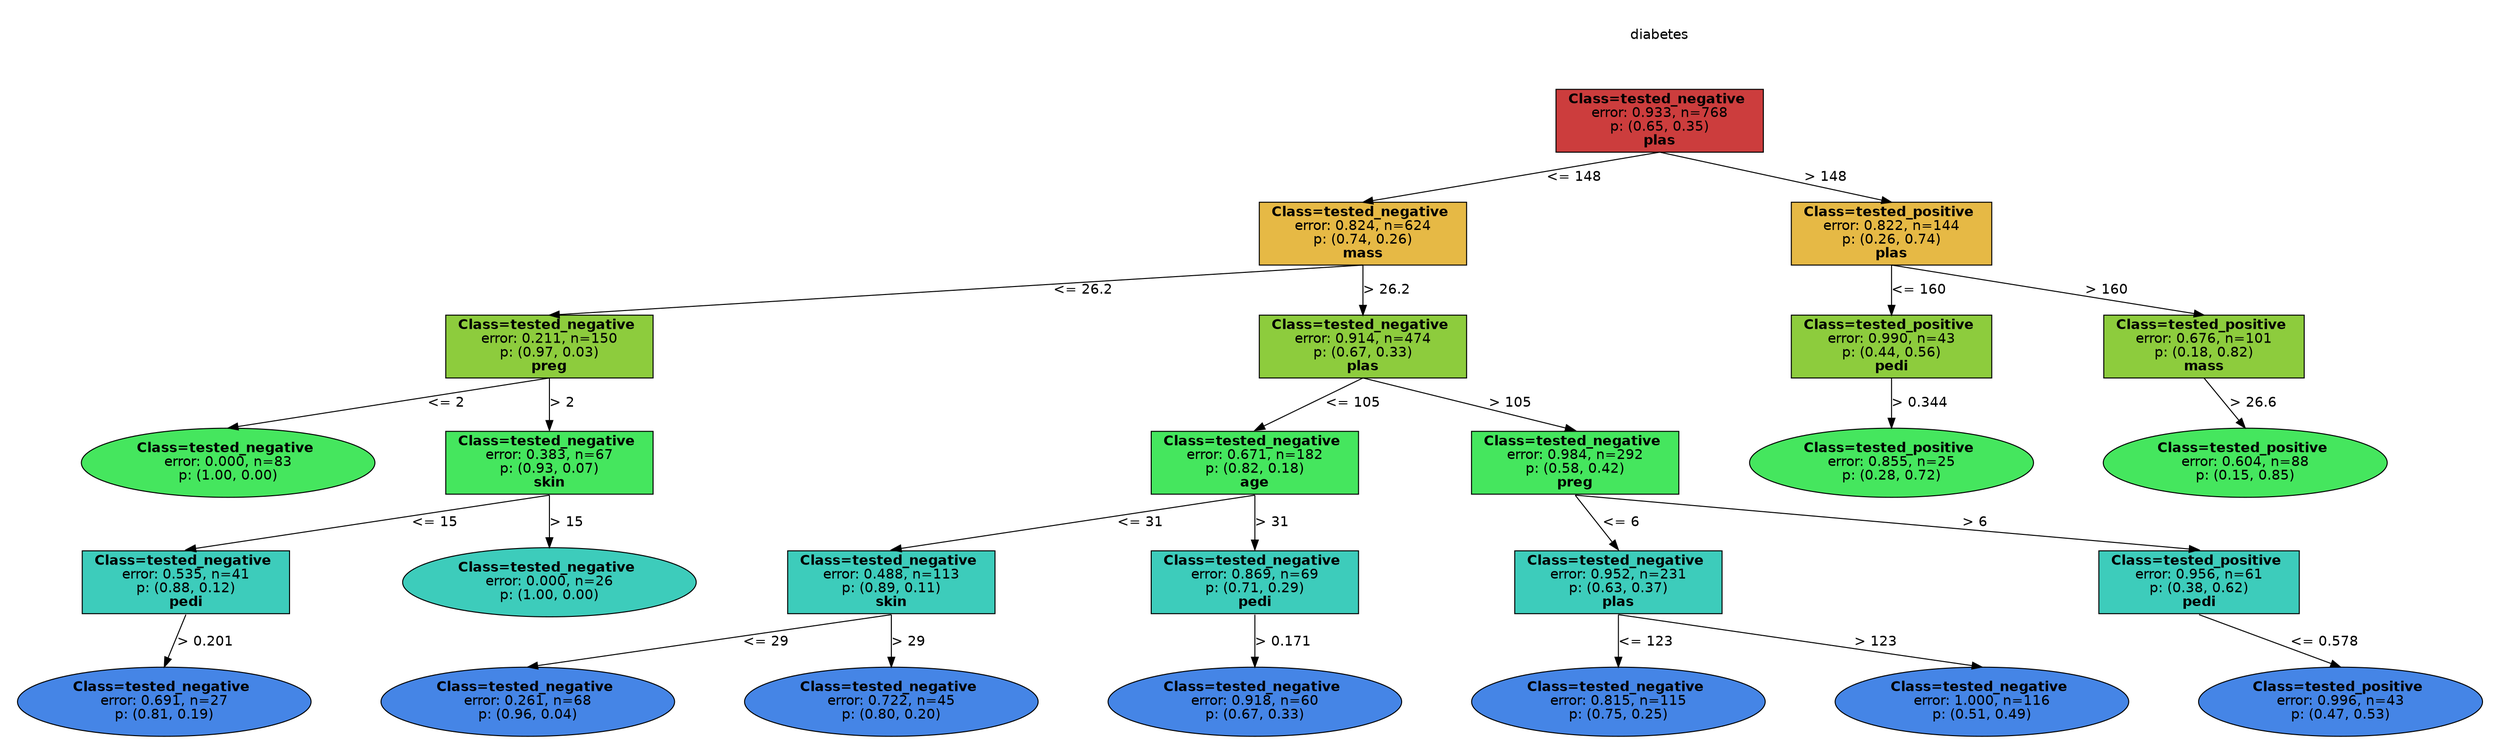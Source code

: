 digraph Tree {
splines=false;
graph [pad=".25", ranksep="0.5", nodesep="1"];
node [shape=rect, style="filled", color="black", fontname="helvetica",fillcolor="white"] ;
edge [fontname="helvetica"] ;
0 [label="diabetes", shape=plaintext];
0:s -> 1:n [style=invis];   
1 [label=<<b> Class=tested_negative </b> <br/> error: 0.933, n=768 <br/> p: (0.65, 0.35) <br/><b>plas</b>>, fillcolor="0.000 0.7 0.800", shape="rect"];
2 [label=<<b> Class=tested_negative </b> <br/> error: 0.824, n=624 <br/> p: (0.74, 0.26) <br/><b>mass</b>>, fillcolor="0.120 0.7 0.900", shape="rect"];
1:s -> 2:n [label="<= 148"] ;
3 [label=<<b> Class=tested_negative </b> <br/> error: 0.211, n=150 <br/> p: (0.97, 0.03) <br/><b>preg</b>>, fillcolor="0.240 0.7 0.800", shape="rect"];
2:s -> 3:n [label="<= 26.2"] ;
4 [label=<<b> Class=tested_negative </b> <br/> error: 0.000, n=83 <br/> p: (1.00, 0.00) >, fillcolor="0.360 0.7 0.900", shape="oval"];
3:s -> 4:n [label="<= 2"] ;
5 [label=<<b> Class=tested_negative </b> <br/> error: 0.383, n=67 <br/> p: (0.93, 0.07) <br/><b>skin</b>>, fillcolor="0.360 0.7 0.900", shape="rect"];
3:s -> 5:n [label="> 2"] ;
6 [label=<<b> Class=tested_negative </b> <br/> error: 0.535, n=41 <br/> p: (0.88, 0.12) <br/><b>pedi</b>>, fillcolor="0.480 0.7 0.800", shape="rect"];
5:s -> 6:n [label="<= 15"] ;
7 [label=<<b> Class=tested_negative </b> <br/> error: 0.691, n=27 <br/> p: (0.81, 0.19) >, fillcolor="0.600 0.7 0.900", shape="oval"];
6:s -> 7:n [label="> 0.201"] ;
8 [label=<<b> Class=tested_negative </b> <br/> error: 0.000, n=26 <br/> p: (1.00, 0.00) >, fillcolor="0.480 0.7 0.800", shape="oval"];
5:s -> 8:n [label="> 15"] ;
9 [label=<<b> Class=tested_negative </b> <br/> error: 0.914, n=474 <br/> p: (0.67, 0.33) <br/><b>plas</b>>, fillcolor="0.240 0.7 0.800", shape="rect"];
2:s -> 9:n [label="> 26.2"] ;
10 [label=<<b> Class=tested_negative </b> <br/> error: 0.671, n=182 <br/> p: (0.82, 0.18) <br/><b>age</b>>, fillcolor="0.360 0.7 0.900", shape="rect"];
9:s -> 10:n [label="<= 105"] ;
11 [label=<<b> Class=tested_negative </b> <br/> error: 0.488, n=113 <br/> p: (0.89, 0.11) <br/><b>skin</b>>, fillcolor="0.480 0.7 0.800", shape="rect"];
10:s -> 11:n [label="<= 31"] ;
12 [label=<<b> Class=tested_negative </b> <br/> error: 0.261, n=68 <br/> p: (0.96, 0.04) >, fillcolor="0.600 0.7 0.900", shape="oval"];
11:s -> 12:n [label="<= 29"] ;
13 [label=<<b> Class=tested_negative </b> <br/> error: 0.722, n=45 <br/> p: (0.80, 0.20) >, fillcolor="0.600 0.7 0.900", shape="oval"];
11:s -> 13:n [label="> 29"] ;
14 [label=<<b> Class=tested_negative </b> <br/> error: 0.869, n=69 <br/> p: (0.71, 0.29) <br/><b>pedi</b>>, fillcolor="0.480 0.7 0.800", shape="rect"];
10:s -> 14:n [label="> 31"] ;
15 [label=<<b> Class=tested_negative </b> <br/> error: 0.918, n=60 <br/> p: (0.67, 0.33) >, fillcolor="0.600 0.7 0.900", shape="oval"];
14:s -> 15:n [label="> 0.171"] ;
16 [label=<<b> Class=tested_negative </b> <br/> error: 0.984, n=292 <br/> p: (0.58, 0.42) <br/><b>preg</b>>, fillcolor="0.360 0.7 0.900", shape="rect"];
9:s -> 16:n [label="> 105"] ;
17 [label=<<b> Class=tested_negative </b> <br/> error: 0.952, n=231 <br/> p: (0.63, 0.37) <br/><b>plas</b>>, fillcolor="0.480 0.7 0.800", shape="rect"];
16:s -> 17:n [label="<= 6"] ;
18 [label=<<b> Class=tested_negative </b> <br/> error: 0.815, n=115 <br/> p: (0.75, 0.25) >, fillcolor="0.600 0.7 0.900", shape="oval"];
17:s -> 18:n [label="<= 123"] ;
19 [label=<<b> Class=tested_negative </b> <br/> error: 1.000, n=116 <br/> p: (0.51, 0.49) >, fillcolor="0.600 0.7 0.900", shape="oval"];
17:s -> 19:n [label="> 123"] ;
20 [label=<<b> Class=tested_positive </b> <br/> error: 0.956, n=61 <br/> p: (0.38, 0.62) <br/><b>pedi</b>>, fillcolor="0.480 0.7 0.800", shape="rect"];
16:s -> 20:n [label="> 6"] ;
21 [label=<<b> Class=tested_positive </b> <br/> error: 0.996, n=43 <br/> p: (0.47, 0.53) >, fillcolor="0.600 0.7 0.900", shape="oval"];
20:s -> 21:n [label="<= 0.578"] ;
22 [label=<<b> Class=tested_positive </b> <br/> error: 0.822, n=144 <br/> p: (0.26, 0.74) <br/><b>plas</b>>, fillcolor="0.120 0.7 0.900", shape="rect"];
1:s -> 22:n [label="> 148"] ;
23 [label=<<b> Class=tested_positive </b> <br/> error: 0.990, n=43 <br/> p: (0.44, 0.56) <br/><b>pedi</b>>, fillcolor="0.240 0.7 0.800", shape="rect"];
22:s -> 23:n [label="<= 160"] ;
24 [label=<<b> Class=tested_positive </b> <br/> error: 0.855, n=25 <br/> p: (0.28, 0.72) >, fillcolor="0.360 0.7 0.900", shape="oval"];
23:s -> 24:n [label="> 0.344"] ;
25 [label=<<b> Class=tested_positive </b> <br/> error: 0.676, n=101 <br/> p: (0.18, 0.82) <br/><b>mass</b>>, fillcolor="0.240 0.7 0.800", shape="rect"];
22:s -> 25:n [label="> 160"] ;
26 [label=<<b> Class=tested_positive </b> <br/> error: 0.604, n=88 <br/> p: (0.15, 0.85) >, fillcolor="0.360 0.7 0.900", shape="oval"];
25:s -> 26:n [label="> 26.6"] ;

}